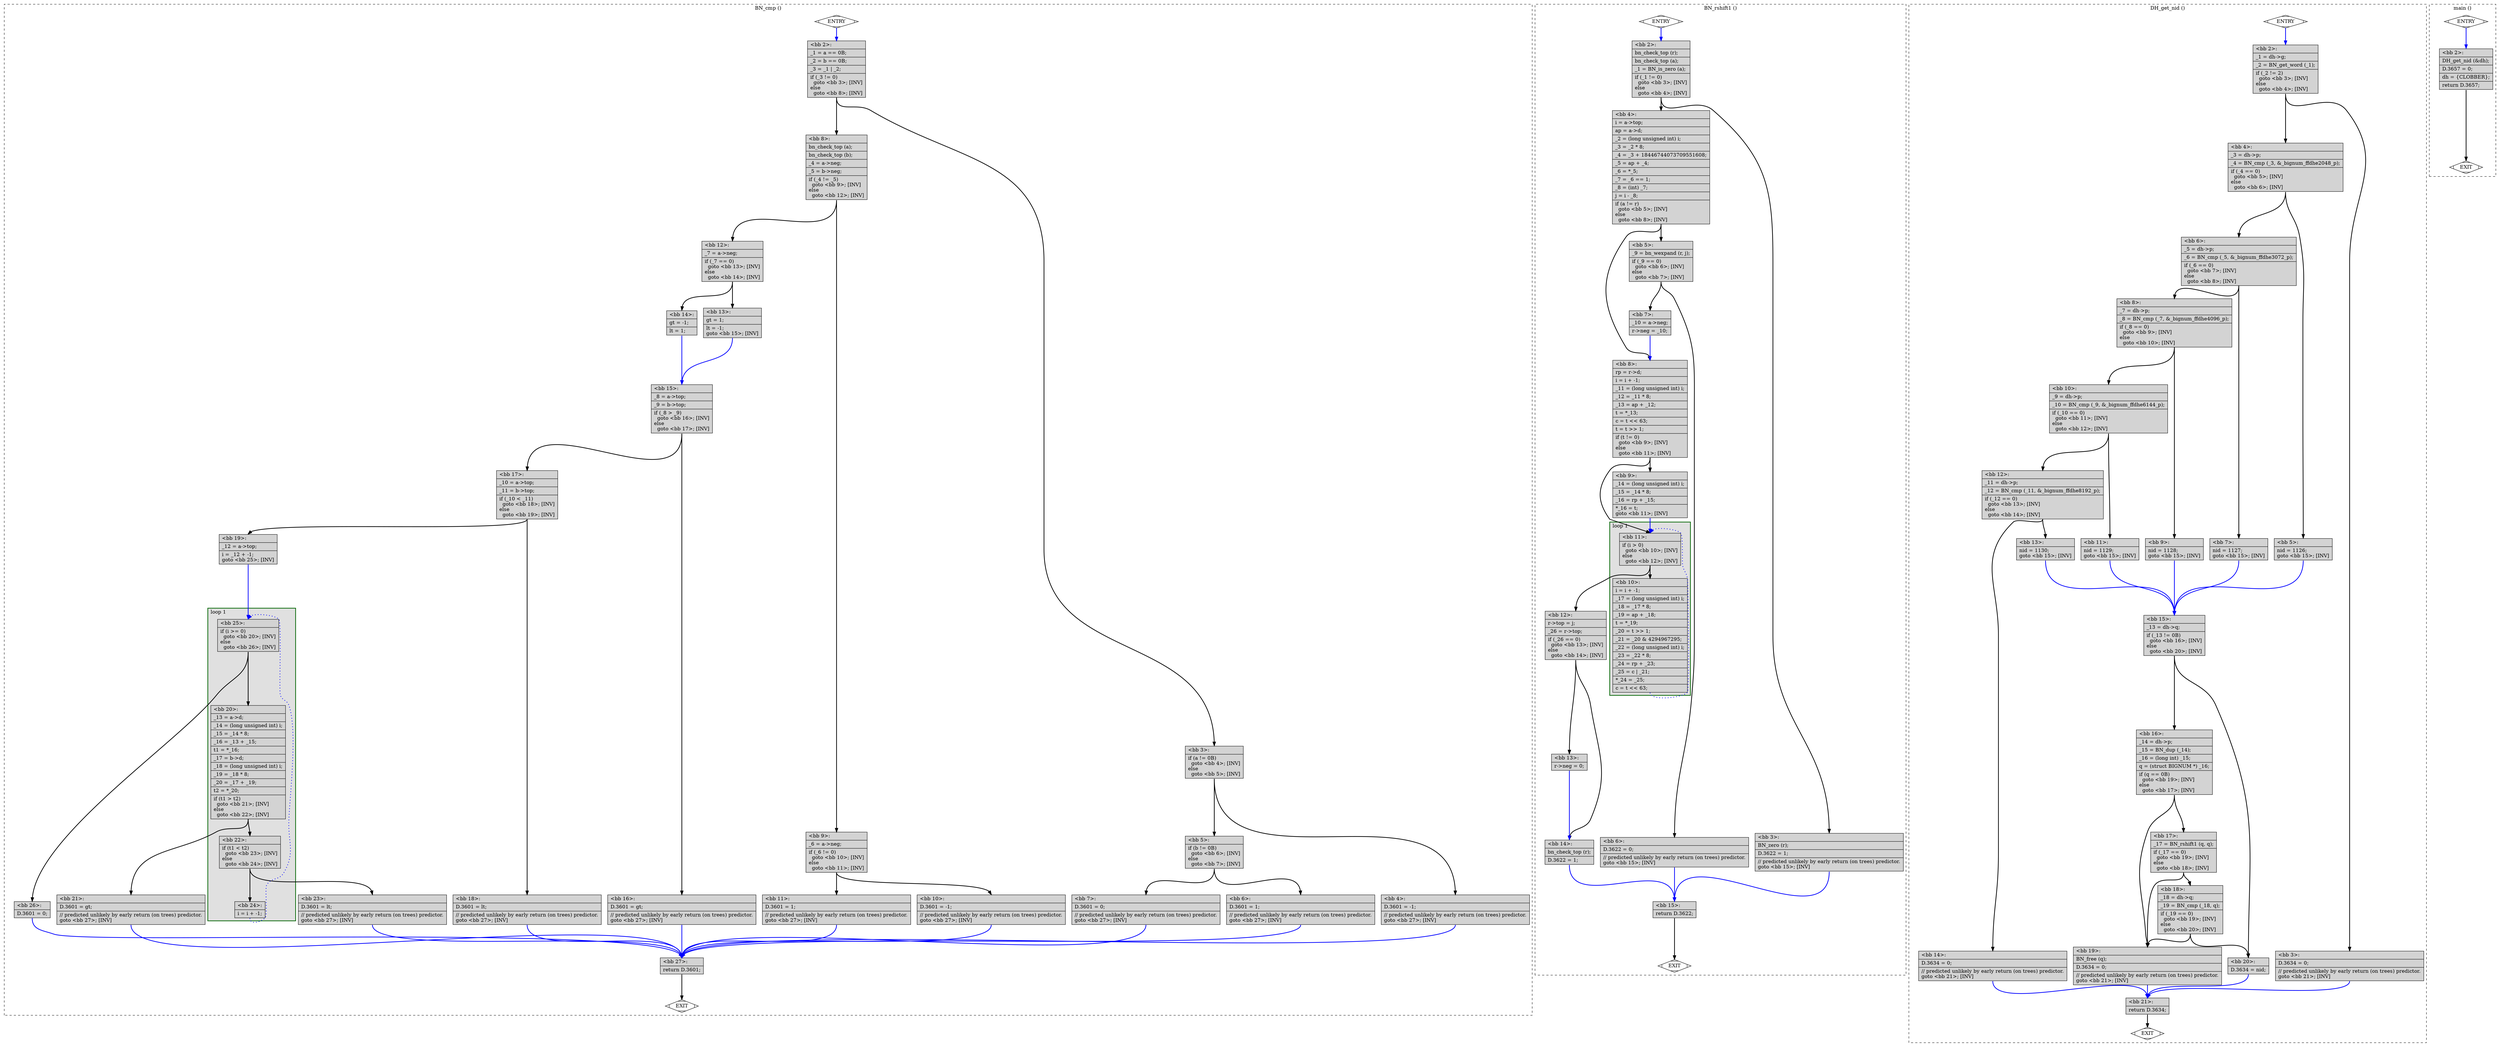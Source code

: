 digraph "test.o-openssl_leak_6.c.015t.cfg" {
overlap=false;
subgraph "cluster_BN_cmp" {
	style="dashed";
	color="black";
	label="BN_cmp ()";
	subgraph cluster_22_1 {
	style="filled";
	color="darkgreen";
	fillcolor="grey88";
	label="loop 1";
	labeljust=l;
	penwidth=2;
	fn_22_basic_block_25 [shape=record,style=filled,fillcolor=lightgrey,label="{\<bb\ 25\>:\l\
|if\ (i\ \>=\ 0)\l\
\ \ goto\ \<bb\ 20\>;\ [INV]\l\
else\l\
\ \ goto\ \<bb\ 26\>;\ [INV]\l\
}"];

	fn_22_basic_block_20 [shape=record,style=filled,fillcolor=lightgrey,label="{\<bb\ 20\>:\l\
|_13\ =\ a-\>d;\l\
|_14\ =\ (long\ unsigned\ int)\ i;\l\
|_15\ =\ _14\ *\ 8;\l\
|_16\ =\ _13\ +\ _15;\l\
|t1\ =\ *_16;\l\
|_17\ =\ b-\>d;\l\
|_18\ =\ (long\ unsigned\ int)\ i;\l\
|_19\ =\ _18\ *\ 8;\l\
|_20\ =\ _17\ +\ _19;\l\
|t2\ =\ *_20;\l\
|if\ (t1\ \>\ t2)\l\
\ \ goto\ \<bb\ 21\>;\ [INV]\l\
else\l\
\ \ goto\ \<bb\ 22\>;\ [INV]\l\
}"];

	fn_22_basic_block_22 [shape=record,style=filled,fillcolor=lightgrey,label="{\<bb\ 22\>:\l\
|if\ (t1\ \<\ t2)\l\
\ \ goto\ \<bb\ 23\>;\ [INV]\l\
else\l\
\ \ goto\ \<bb\ 24\>;\ [INV]\l\
}"];

	fn_22_basic_block_24 [shape=record,style=filled,fillcolor=lightgrey,label="{\<bb\ 24\>:\l\
|i\ =\ i\ +\ -1;\l\
}"];

	}
	fn_22_basic_block_0 [shape=Mdiamond,style=filled,fillcolor=white,label="ENTRY"];

	fn_22_basic_block_1 [shape=Mdiamond,style=filled,fillcolor=white,label="EXIT"];

	fn_22_basic_block_2 [shape=record,style=filled,fillcolor=lightgrey,label="{\<bb\ 2\>:\l\
|_1\ =\ a\ ==\ 0B;\l\
|_2\ =\ b\ ==\ 0B;\l\
|_3\ =\ _1\ \|\ _2;\l\
|if\ (_3\ !=\ 0)\l\
\ \ goto\ \<bb\ 3\>;\ [INV]\l\
else\l\
\ \ goto\ \<bb\ 8\>;\ [INV]\l\
}"];

	fn_22_basic_block_3 [shape=record,style=filled,fillcolor=lightgrey,label="{\<bb\ 3\>:\l\
|if\ (a\ !=\ 0B)\l\
\ \ goto\ \<bb\ 4\>;\ [INV]\l\
else\l\
\ \ goto\ \<bb\ 5\>;\ [INV]\l\
}"];

	fn_22_basic_block_4 [shape=record,style=filled,fillcolor=lightgrey,label="{\<bb\ 4\>:\l\
|D.3601\ =\ -1;\l\
|//\ predicted\ unlikely\ by\ early\ return\ (on\ trees)\ predictor.\l\
goto\ \<bb\ 27\>;\ [INV]\l\
}"];

	fn_22_basic_block_5 [shape=record,style=filled,fillcolor=lightgrey,label="{\<bb\ 5\>:\l\
|if\ (b\ !=\ 0B)\l\
\ \ goto\ \<bb\ 6\>;\ [INV]\l\
else\l\
\ \ goto\ \<bb\ 7\>;\ [INV]\l\
}"];

	fn_22_basic_block_6 [shape=record,style=filled,fillcolor=lightgrey,label="{\<bb\ 6\>:\l\
|D.3601\ =\ 1;\l\
|//\ predicted\ unlikely\ by\ early\ return\ (on\ trees)\ predictor.\l\
goto\ \<bb\ 27\>;\ [INV]\l\
}"];

	fn_22_basic_block_7 [shape=record,style=filled,fillcolor=lightgrey,label="{\<bb\ 7\>:\l\
|D.3601\ =\ 0;\l\
|//\ predicted\ unlikely\ by\ early\ return\ (on\ trees)\ predictor.\l\
goto\ \<bb\ 27\>;\ [INV]\l\
}"];

	fn_22_basic_block_8 [shape=record,style=filled,fillcolor=lightgrey,label="{\<bb\ 8\>:\l\
|bn_check_top\ (a);\l\
|bn_check_top\ (b);\l\
|_4\ =\ a-\>neg;\l\
|_5\ =\ b-\>neg;\l\
|if\ (_4\ !=\ _5)\l\
\ \ goto\ \<bb\ 9\>;\ [INV]\l\
else\l\
\ \ goto\ \<bb\ 12\>;\ [INV]\l\
}"];

	fn_22_basic_block_9 [shape=record,style=filled,fillcolor=lightgrey,label="{\<bb\ 9\>:\l\
|_6\ =\ a-\>neg;\l\
|if\ (_6\ !=\ 0)\l\
\ \ goto\ \<bb\ 10\>;\ [INV]\l\
else\l\
\ \ goto\ \<bb\ 11\>;\ [INV]\l\
}"];

	fn_22_basic_block_10 [shape=record,style=filled,fillcolor=lightgrey,label="{\<bb\ 10\>:\l\
|D.3601\ =\ -1;\l\
|//\ predicted\ unlikely\ by\ early\ return\ (on\ trees)\ predictor.\l\
goto\ \<bb\ 27\>;\ [INV]\l\
}"];

	fn_22_basic_block_11 [shape=record,style=filled,fillcolor=lightgrey,label="{\<bb\ 11\>:\l\
|D.3601\ =\ 1;\l\
|//\ predicted\ unlikely\ by\ early\ return\ (on\ trees)\ predictor.\l\
goto\ \<bb\ 27\>;\ [INV]\l\
}"];

	fn_22_basic_block_12 [shape=record,style=filled,fillcolor=lightgrey,label="{\<bb\ 12\>:\l\
|_7\ =\ a-\>neg;\l\
|if\ (_7\ ==\ 0)\l\
\ \ goto\ \<bb\ 13\>;\ [INV]\l\
else\l\
\ \ goto\ \<bb\ 14\>;\ [INV]\l\
}"];

	fn_22_basic_block_13 [shape=record,style=filled,fillcolor=lightgrey,label="{\<bb\ 13\>:\l\
|gt\ =\ 1;\l\
|lt\ =\ -1;\l\
goto\ \<bb\ 15\>;\ [INV]\l\
}"];

	fn_22_basic_block_14 [shape=record,style=filled,fillcolor=lightgrey,label="{\<bb\ 14\>:\l\
|gt\ =\ -1;\l\
|lt\ =\ 1;\l\
}"];

	fn_22_basic_block_15 [shape=record,style=filled,fillcolor=lightgrey,label="{\<bb\ 15\>:\l\
|_8\ =\ a-\>top;\l\
|_9\ =\ b-\>top;\l\
|if\ (_8\ \>\ _9)\l\
\ \ goto\ \<bb\ 16\>;\ [INV]\l\
else\l\
\ \ goto\ \<bb\ 17\>;\ [INV]\l\
}"];

	fn_22_basic_block_16 [shape=record,style=filled,fillcolor=lightgrey,label="{\<bb\ 16\>:\l\
|D.3601\ =\ gt;\l\
|//\ predicted\ unlikely\ by\ early\ return\ (on\ trees)\ predictor.\l\
goto\ \<bb\ 27\>;\ [INV]\l\
}"];

	fn_22_basic_block_17 [shape=record,style=filled,fillcolor=lightgrey,label="{\<bb\ 17\>:\l\
|_10\ =\ a-\>top;\l\
|_11\ =\ b-\>top;\l\
|if\ (_10\ \<\ _11)\l\
\ \ goto\ \<bb\ 18\>;\ [INV]\l\
else\l\
\ \ goto\ \<bb\ 19\>;\ [INV]\l\
}"];

	fn_22_basic_block_18 [shape=record,style=filled,fillcolor=lightgrey,label="{\<bb\ 18\>:\l\
|D.3601\ =\ lt;\l\
|//\ predicted\ unlikely\ by\ early\ return\ (on\ trees)\ predictor.\l\
goto\ \<bb\ 27\>;\ [INV]\l\
}"];

	fn_22_basic_block_19 [shape=record,style=filled,fillcolor=lightgrey,label="{\<bb\ 19\>:\l\
|_12\ =\ a-\>top;\l\
|i\ =\ _12\ +\ -1;\l\
goto\ \<bb\ 25\>;\ [INV]\l\
}"];

	fn_22_basic_block_21 [shape=record,style=filled,fillcolor=lightgrey,label="{\<bb\ 21\>:\l\
|D.3601\ =\ gt;\l\
|//\ predicted\ unlikely\ by\ early\ return\ (on\ trees)\ predictor.\l\
goto\ \<bb\ 27\>;\ [INV]\l\
}"];

	fn_22_basic_block_23 [shape=record,style=filled,fillcolor=lightgrey,label="{\<bb\ 23\>:\l\
|D.3601\ =\ lt;\l\
|//\ predicted\ unlikely\ by\ early\ return\ (on\ trees)\ predictor.\l\
goto\ \<bb\ 27\>;\ [INV]\l\
}"];

	fn_22_basic_block_26 [shape=record,style=filled,fillcolor=lightgrey,label="{\<bb\ 26\>:\l\
|D.3601\ =\ 0;\l\
}"];

	fn_22_basic_block_27 [shape=record,style=filled,fillcolor=lightgrey,label="{\<bb\ 27\>:\l\
|return\ D.3601;\l\
}"];

	fn_22_basic_block_0:s -> fn_22_basic_block_2:n [style="solid,bold",color=blue,weight=100,constraint=true];
	fn_22_basic_block_2:s -> fn_22_basic_block_3:n [style="solid,bold",color=black,weight=10,constraint=true];
	fn_22_basic_block_2:s -> fn_22_basic_block_8:n [style="solid,bold",color=black,weight=10,constraint=true];
	fn_22_basic_block_3:s -> fn_22_basic_block_4:n [style="solid,bold",color=black,weight=10,constraint=true];
	fn_22_basic_block_3:s -> fn_22_basic_block_5:n [style="solid,bold",color=black,weight=10,constraint=true];
	fn_22_basic_block_4:s -> fn_22_basic_block_27:n [style="solid,bold",color=blue,weight=100,constraint=true];
	fn_22_basic_block_5:s -> fn_22_basic_block_6:n [style="solid,bold",color=black,weight=10,constraint=true];
	fn_22_basic_block_5:s -> fn_22_basic_block_7:n [style="solid,bold",color=black,weight=10,constraint=true];
	fn_22_basic_block_6:s -> fn_22_basic_block_27:n [style="solid,bold",color=blue,weight=100,constraint=true];
	fn_22_basic_block_7:s -> fn_22_basic_block_27:n [style="solid,bold",color=blue,weight=100,constraint=true];
	fn_22_basic_block_8:s -> fn_22_basic_block_9:n [style="solid,bold",color=black,weight=10,constraint=true];
	fn_22_basic_block_8:s -> fn_22_basic_block_12:n [style="solid,bold",color=black,weight=10,constraint=true];
	fn_22_basic_block_9:s -> fn_22_basic_block_10:n [style="solid,bold",color=black,weight=10,constraint=true];
	fn_22_basic_block_9:s -> fn_22_basic_block_11:n [style="solid,bold",color=black,weight=10,constraint=true];
	fn_22_basic_block_10:s -> fn_22_basic_block_27:n [style="solid,bold",color=blue,weight=100,constraint=true];
	fn_22_basic_block_11:s -> fn_22_basic_block_27:n [style="solid,bold",color=blue,weight=100,constraint=true];
	fn_22_basic_block_12:s -> fn_22_basic_block_13:n [style="solid,bold",color=black,weight=10,constraint=true];
	fn_22_basic_block_12:s -> fn_22_basic_block_14:n [style="solid,bold",color=black,weight=10,constraint=true];
	fn_22_basic_block_13:s -> fn_22_basic_block_15:n [style="solid,bold",color=blue,weight=100,constraint=true];
	fn_22_basic_block_14:s -> fn_22_basic_block_15:n [style="solid,bold",color=blue,weight=100,constraint=true];
	fn_22_basic_block_15:s -> fn_22_basic_block_16:n [style="solid,bold",color=black,weight=10,constraint=true];
	fn_22_basic_block_15:s -> fn_22_basic_block_17:n [style="solid,bold",color=black,weight=10,constraint=true];
	fn_22_basic_block_16:s -> fn_22_basic_block_27:n [style="solid,bold",color=blue,weight=100,constraint=true];
	fn_22_basic_block_17:s -> fn_22_basic_block_18:n [style="solid,bold",color=black,weight=10,constraint=true];
	fn_22_basic_block_17:s -> fn_22_basic_block_19:n [style="solid,bold",color=black,weight=10,constraint=true];
	fn_22_basic_block_18:s -> fn_22_basic_block_27:n [style="solid,bold",color=blue,weight=100,constraint=true];
	fn_22_basic_block_19:s -> fn_22_basic_block_25:n [style="solid,bold",color=blue,weight=100,constraint=true];
	fn_22_basic_block_20:s -> fn_22_basic_block_21:n [style="solid,bold",color=black,weight=10,constraint=true];
	fn_22_basic_block_20:s -> fn_22_basic_block_22:n [style="solid,bold",color=black,weight=10,constraint=true];
	fn_22_basic_block_21:s -> fn_22_basic_block_27:n [style="solid,bold",color=blue,weight=100,constraint=true];
	fn_22_basic_block_22:s -> fn_22_basic_block_23:n [style="solid,bold",color=black,weight=10,constraint=true];
	fn_22_basic_block_22:s -> fn_22_basic_block_24:n [style="solid,bold",color=black,weight=10,constraint=true];
	fn_22_basic_block_23:s -> fn_22_basic_block_27:n [style="solid,bold",color=blue,weight=100,constraint=true];
	fn_22_basic_block_24:s -> fn_22_basic_block_25:n [style="dotted,bold",color=blue,weight=10,constraint=false];
	fn_22_basic_block_25:s -> fn_22_basic_block_20:n [style="solid,bold",color=black,weight=10,constraint=true];
	fn_22_basic_block_25:s -> fn_22_basic_block_26:n [style="solid,bold",color=black,weight=10,constraint=true];
	fn_22_basic_block_26:s -> fn_22_basic_block_27:n [style="solid,bold",color=blue,weight=100,constraint=true];
	fn_22_basic_block_27:s -> fn_22_basic_block_1:n [style="solid,bold",color=black,weight=10,constraint=true];
	fn_22_basic_block_0:s -> fn_22_basic_block_1:n [style="invis",constraint=true];
}
subgraph "cluster_BN_rshift1" {
	style="dashed";
	color="black";
	label="BN_rshift1 ()";
	subgraph cluster_23_1 {
	style="filled";
	color="darkgreen";
	fillcolor="grey88";
	label="loop 1";
	labeljust=l;
	penwidth=2;
	fn_23_basic_block_11 [shape=record,style=filled,fillcolor=lightgrey,label="{\<bb\ 11\>:\l\
|if\ (i\ \>\ 0)\l\
\ \ goto\ \<bb\ 10\>;\ [INV]\l\
else\l\
\ \ goto\ \<bb\ 12\>;\ [INV]\l\
}"];

	fn_23_basic_block_10 [shape=record,style=filled,fillcolor=lightgrey,label="{\<bb\ 10\>:\l\
|i\ =\ i\ +\ -1;\l\
|_17\ =\ (long\ unsigned\ int)\ i;\l\
|_18\ =\ _17\ *\ 8;\l\
|_19\ =\ ap\ +\ _18;\l\
|t\ =\ *_19;\l\
|_20\ =\ t\ \>\>\ 1;\l\
|_21\ =\ _20\ &\ 4294967295;\l\
|_22\ =\ (long\ unsigned\ int)\ i;\l\
|_23\ =\ _22\ *\ 8;\l\
|_24\ =\ rp\ +\ _23;\l\
|_25\ =\ c\ \|\ _21;\l\
|*_24\ =\ _25;\l\
|c\ =\ t\ \<\<\ 63;\l\
}"];

	}
	fn_23_basic_block_0 [shape=Mdiamond,style=filled,fillcolor=white,label="ENTRY"];

	fn_23_basic_block_1 [shape=Mdiamond,style=filled,fillcolor=white,label="EXIT"];

	fn_23_basic_block_2 [shape=record,style=filled,fillcolor=lightgrey,label="{\<bb\ 2\>:\l\
|bn_check_top\ (r);\l\
|bn_check_top\ (a);\l\
|_1\ =\ BN_is_zero\ (a);\l\
|if\ (_1\ !=\ 0)\l\
\ \ goto\ \<bb\ 3\>;\ [INV]\l\
else\l\
\ \ goto\ \<bb\ 4\>;\ [INV]\l\
}"];

	fn_23_basic_block_3 [shape=record,style=filled,fillcolor=lightgrey,label="{\<bb\ 3\>:\l\
|BN_zero\ (r);\l\
|D.3622\ =\ 1;\l\
|//\ predicted\ unlikely\ by\ early\ return\ (on\ trees)\ predictor.\l\
goto\ \<bb\ 15\>;\ [INV]\l\
}"];

	fn_23_basic_block_4 [shape=record,style=filled,fillcolor=lightgrey,label="{\<bb\ 4\>:\l\
|i\ =\ a-\>top;\l\
|ap\ =\ a-\>d;\l\
|_2\ =\ (long\ unsigned\ int)\ i;\l\
|_3\ =\ _2\ *\ 8;\l\
|_4\ =\ _3\ +\ 18446744073709551608;\l\
|_5\ =\ ap\ +\ _4;\l\
|_6\ =\ *_5;\l\
|_7\ =\ _6\ ==\ 1;\l\
|_8\ =\ (int)\ _7;\l\
|j\ =\ i\ -\ _8;\l\
|if\ (a\ !=\ r)\l\
\ \ goto\ \<bb\ 5\>;\ [INV]\l\
else\l\
\ \ goto\ \<bb\ 8\>;\ [INV]\l\
}"];

	fn_23_basic_block_5 [shape=record,style=filled,fillcolor=lightgrey,label="{\<bb\ 5\>:\l\
|_9\ =\ bn_wexpand\ (r,\ j);\l\
|if\ (_9\ ==\ 0)\l\
\ \ goto\ \<bb\ 6\>;\ [INV]\l\
else\l\
\ \ goto\ \<bb\ 7\>;\ [INV]\l\
}"];

	fn_23_basic_block_6 [shape=record,style=filled,fillcolor=lightgrey,label="{\<bb\ 6\>:\l\
|D.3622\ =\ 0;\l\
|//\ predicted\ unlikely\ by\ early\ return\ (on\ trees)\ predictor.\l\
goto\ \<bb\ 15\>;\ [INV]\l\
}"];

	fn_23_basic_block_7 [shape=record,style=filled,fillcolor=lightgrey,label="{\<bb\ 7\>:\l\
|_10\ =\ a-\>neg;\l\
|r-\>neg\ =\ _10;\l\
}"];

	fn_23_basic_block_8 [shape=record,style=filled,fillcolor=lightgrey,label="{\<bb\ 8\>:\l\
|rp\ =\ r-\>d;\l\
|i\ =\ i\ +\ -1;\l\
|_11\ =\ (long\ unsigned\ int)\ i;\l\
|_12\ =\ _11\ *\ 8;\l\
|_13\ =\ ap\ +\ _12;\l\
|t\ =\ *_13;\l\
|c\ =\ t\ \<\<\ 63;\l\
|t\ =\ t\ \>\>\ 1;\l\
|if\ (t\ !=\ 0)\l\
\ \ goto\ \<bb\ 9\>;\ [INV]\l\
else\l\
\ \ goto\ \<bb\ 11\>;\ [INV]\l\
}"];

	fn_23_basic_block_9 [shape=record,style=filled,fillcolor=lightgrey,label="{\<bb\ 9\>:\l\
|_14\ =\ (long\ unsigned\ int)\ i;\l\
|_15\ =\ _14\ *\ 8;\l\
|_16\ =\ rp\ +\ _15;\l\
|*_16\ =\ t;\l\
goto\ \<bb\ 11\>;\ [INV]\l\
}"];

	fn_23_basic_block_12 [shape=record,style=filled,fillcolor=lightgrey,label="{\<bb\ 12\>:\l\
|r-\>top\ =\ j;\l\
|_26\ =\ r-\>top;\l\
|if\ (_26\ ==\ 0)\l\
\ \ goto\ \<bb\ 13\>;\ [INV]\l\
else\l\
\ \ goto\ \<bb\ 14\>;\ [INV]\l\
}"];

	fn_23_basic_block_13 [shape=record,style=filled,fillcolor=lightgrey,label="{\<bb\ 13\>:\l\
|r-\>neg\ =\ 0;\l\
}"];

	fn_23_basic_block_14 [shape=record,style=filled,fillcolor=lightgrey,label="{\<bb\ 14\>:\l\
|bn_check_top\ (r);\l\
|D.3622\ =\ 1;\l\
}"];

	fn_23_basic_block_15 [shape=record,style=filled,fillcolor=lightgrey,label="{\<bb\ 15\>:\l\
|return\ D.3622;\l\
}"];

	fn_23_basic_block_0:s -> fn_23_basic_block_2:n [style="solid,bold",color=blue,weight=100,constraint=true];
	fn_23_basic_block_2:s -> fn_23_basic_block_3:n [style="solid,bold",color=black,weight=10,constraint=true];
	fn_23_basic_block_2:s -> fn_23_basic_block_4:n [style="solid,bold",color=black,weight=10,constraint=true];
	fn_23_basic_block_3:s -> fn_23_basic_block_15:n [style="solid,bold",color=blue,weight=100,constraint=true];
	fn_23_basic_block_4:s -> fn_23_basic_block_5:n [style="solid,bold",color=black,weight=10,constraint=true];
	fn_23_basic_block_4:s -> fn_23_basic_block_8:n [style="solid,bold",color=black,weight=10,constraint=true];
	fn_23_basic_block_5:s -> fn_23_basic_block_6:n [style="solid,bold",color=black,weight=10,constraint=true];
	fn_23_basic_block_5:s -> fn_23_basic_block_7:n [style="solid,bold",color=black,weight=10,constraint=true];
	fn_23_basic_block_6:s -> fn_23_basic_block_15:n [style="solid,bold",color=blue,weight=100,constraint=true];
	fn_23_basic_block_7:s -> fn_23_basic_block_8:n [style="solid,bold",color=blue,weight=100,constraint=true];
	fn_23_basic_block_8:s -> fn_23_basic_block_9:n [style="solid,bold",color=black,weight=10,constraint=true];
	fn_23_basic_block_8:s -> fn_23_basic_block_11:n [style="solid,bold",color=black,weight=10,constraint=true];
	fn_23_basic_block_9:s -> fn_23_basic_block_11:n [style="solid,bold",color=blue,weight=100,constraint=true];
	fn_23_basic_block_10:s -> fn_23_basic_block_11:n [style="dotted,bold",color=blue,weight=10,constraint=false];
	fn_23_basic_block_11:s -> fn_23_basic_block_10:n [style="solid,bold",color=black,weight=10,constraint=true];
	fn_23_basic_block_11:s -> fn_23_basic_block_12:n [style="solid,bold",color=black,weight=10,constraint=true];
	fn_23_basic_block_12:s -> fn_23_basic_block_13:n [style="solid,bold",color=black,weight=10,constraint=true];
	fn_23_basic_block_12:s -> fn_23_basic_block_14:n [style="solid,bold",color=black,weight=10,constraint=true];
	fn_23_basic_block_13:s -> fn_23_basic_block_14:n [style="solid,bold",color=blue,weight=100,constraint=true];
	fn_23_basic_block_14:s -> fn_23_basic_block_15:n [style="solid,bold",color=blue,weight=100,constraint=true];
	fn_23_basic_block_15:s -> fn_23_basic_block_1:n [style="solid,bold",color=black,weight=10,constraint=true];
	fn_23_basic_block_0:s -> fn_23_basic_block_1:n [style="invis",constraint=true];
}
subgraph "cluster_DH_get_nid" {
	style="dashed";
	color="black";
	label="DH_get_nid ()";
	fn_24_basic_block_0 [shape=Mdiamond,style=filled,fillcolor=white,label="ENTRY"];

	fn_24_basic_block_1 [shape=Mdiamond,style=filled,fillcolor=white,label="EXIT"];

	fn_24_basic_block_2 [shape=record,style=filled,fillcolor=lightgrey,label="{\<bb\ 2\>:\l\
|_1\ =\ dh-\>g;\l\
|_2\ =\ BN_get_word\ (_1);\l\
|if\ (_2\ !=\ 2)\l\
\ \ goto\ \<bb\ 3\>;\ [INV]\l\
else\l\
\ \ goto\ \<bb\ 4\>;\ [INV]\l\
}"];

	fn_24_basic_block_3 [shape=record,style=filled,fillcolor=lightgrey,label="{\<bb\ 3\>:\l\
|D.3634\ =\ 0;\l\
|//\ predicted\ unlikely\ by\ early\ return\ (on\ trees)\ predictor.\l\
goto\ \<bb\ 21\>;\ [INV]\l\
}"];

	fn_24_basic_block_4 [shape=record,style=filled,fillcolor=lightgrey,label="{\<bb\ 4\>:\l\
|_3\ =\ dh-\>p;\l\
|_4\ =\ BN_cmp\ (_3,\ &_bignum_ffdhe2048_p);\l\
|if\ (_4\ ==\ 0)\l\
\ \ goto\ \<bb\ 5\>;\ [INV]\l\
else\l\
\ \ goto\ \<bb\ 6\>;\ [INV]\l\
}"];

	fn_24_basic_block_5 [shape=record,style=filled,fillcolor=lightgrey,label="{\<bb\ 5\>:\l\
|nid\ =\ 1126;\l\
goto\ \<bb\ 15\>;\ [INV]\l\
}"];

	fn_24_basic_block_6 [shape=record,style=filled,fillcolor=lightgrey,label="{\<bb\ 6\>:\l\
|_5\ =\ dh-\>p;\l\
|_6\ =\ BN_cmp\ (_5,\ &_bignum_ffdhe3072_p);\l\
|if\ (_6\ ==\ 0)\l\
\ \ goto\ \<bb\ 7\>;\ [INV]\l\
else\l\
\ \ goto\ \<bb\ 8\>;\ [INV]\l\
}"];

	fn_24_basic_block_7 [shape=record,style=filled,fillcolor=lightgrey,label="{\<bb\ 7\>:\l\
|nid\ =\ 1127;\l\
goto\ \<bb\ 15\>;\ [INV]\l\
}"];

	fn_24_basic_block_8 [shape=record,style=filled,fillcolor=lightgrey,label="{\<bb\ 8\>:\l\
|_7\ =\ dh-\>p;\l\
|_8\ =\ BN_cmp\ (_7,\ &_bignum_ffdhe4096_p);\l\
|if\ (_8\ ==\ 0)\l\
\ \ goto\ \<bb\ 9\>;\ [INV]\l\
else\l\
\ \ goto\ \<bb\ 10\>;\ [INV]\l\
}"];

	fn_24_basic_block_9 [shape=record,style=filled,fillcolor=lightgrey,label="{\<bb\ 9\>:\l\
|nid\ =\ 1128;\l\
goto\ \<bb\ 15\>;\ [INV]\l\
}"];

	fn_24_basic_block_10 [shape=record,style=filled,fillcolor=lightgrey,label="{\<bb\ 10\>:\l\
|_9\ =\ dh-\>p;\l\
|_10\ =\ BN_cmp\ (_9,\ &_bignum_ffdhe6144_p);\l\
|if\ (_10\ ==\ 0)\l\
\ \ goto\ \<bb\ 11\>;\ [INV]\l\
else\l\
\ \ goto\ \<bb\ 12\>;\ [INV]\l\
}"];

	fn_24_basic_block_11 [shape=record,style=filled,fillcolor=lightgrey,label="{\<bb\ 11\>:\l\
|nid\ =\ 1129;\l\
goto\ \<bb\ 15\>;\ [INV]\l\
}"];

	fn_24_basic_block_12 [shape=record,style=filled,fillcolor=lightgrey,label="{\<bb\ 12\>:\l\
|_11\ =\ dh-\>p;\l\
|_12\ =\ BN_cmp\ (_11,\ &_bignum_ffdhe8192_p);\l\
|if\ (_12\ ==\ 0)\l\
\ \ goto\ \<bb\ 13\>;\ [INV]\l\
else\l\
\ \ goto\ \<bb\ 14\>;\ [INV]\l\
}"];

	fn_24_basic_block_13 [shape=record,style=filled,fillcolor=lightgrey,label="{\<bb\ 13\>:\l\
|nid\ =\ 1130;\l\
goto\ \<bb\ 15\>;\ [INV]\l\
}"];

	fn_24_basic_block_14 [shape=record,style=filled,fillcolor=lightgrey,label="{\<bb\ 14\>:\l\
|D.3634\ =\ 0;\l\
|//\ predicted\ unlikely\ by\ early\ return\ (on\ trees)\ predictor.\l\
goto\ \<bb\ 21\>;\ [INV]\l\
}"];

	fn_24_basic_block_15 [shape=record,style=filled,fillcolor=lightgrey,label="{\<bb\ 15\>:\l\
|_13\ =\ dh-\>q;\l\
|if\ (_13\ !=\ 0B)\l\
\ \ goto\ \<bb\ 16\>;\ [INV]\l\
else\l\
\ \ goto\ \<bb\ 20\>;\ [INV]\l\
}"];

	fn_24_basic_block_16 [shape=record,style=filled,fillcolor=lightgrey,label="{\<bb\ 16\>:\l\
|_14\ =\ dh-\>p;\l\
|_15\ =\ BN_dup\ (_14);\l\
|_16\ =\ (long\ int)\ _15;\l\
|q\ =\ (struct\ BIGNUM\ *)\ _16;\l\
|if\ (q\ ==\ 0B)\l\
\ \ goto\ \<bb\ 19\>;\ [INV]\l\
else\l\
\ \ goto\ \<bb\ 17\>;\ [INV]\l\
}"];

	fn_24_basic_block_17 [shape=record,style=filled,fillcolor=lightgrey,label="{\<bb\ 17\>:\l\
|_17\ =\ BN_rshift1\ (q,\ q);\l\
|if\ (_17\ ==\ 0)\l\
\ \ goto\ \<bb\ 19\>;\ [INV]\l\
else\l\
\ \ goto\ \<bb\ 18\>;\ [INV]\l\
}"];

	fn_24_basic_block_18 [shape=record,style=filled,fillcolor=lightgrey,label="{\<bb\ 18\>:\l\
|_18\ =\ dh-\>q;\l\
|_19\ =\ BN_cmp\ (_18,\ q);\l\
|if\ (_19\ ==\ 0)\l\
\ \ goto\ \<bb\ 19\>;\ [INV]\l\
else\l\
\ \ goto\ \<bb\ 20\>;\ [INV]\l\
}"];

	fn_24_basic_block_19 [shape=record,style=filled,fillcolor=lightgrey,label="{\<bb\ 19\>:\l\
|BN_free\ (q);\l\
|D.3634\ =\ 0;\l\
|//\ predicted\ unlikely\ by\ early\ return\ (on\ trees)\ predictor.\l\
goto\ \<bb\ 21\>;\ [INV]\l\
}"];

	fn_24_basic_block_20 [shape=record,style=filled,fillcolor=lightgrey,label="{\<bb\ 20\>:\l\
|D.3634\ =\ nid;\l\
}"];

	fn_24_basic_block_21 [shape=record,style=filled,fillcolor=lightgrey,label="{\<bb\ 21\>:\l\
|return\ D.3634;\l\
}"];

	fn_24_basic_block_0:s -> fn_24_basic_block_2:n [style="solid,bold",color=blue,weight=100,constraint=true];
	fn_24_basic_block_2:s -> fn_24_basic_block_3:n [style="solid,bold",color=black,weight=10,constraint=true];
	fn_24_basic_block_2:s -> fn_24_basic_block_4:n [style="solid,bold",color=black,weight=10,constraint=true];
	fn_24_basic_block_3:s -> fn_24_basic_block_21:n [style="solid,bold",color=blue,weight=100,constraint=true];
	fn_24_basic_block_4:s -> fn_24_basic_block_5:n [style="solid,bold",color=black,weight=10,constraint=true];
	fn_24_basic_block_4:s -> fn_24_basic_block_6:n [style="solid,bold",color=black,weight=10,constraint=true];
	fn_24_basic_block_5:s -> fn_24_basic_block_15:n [style="solid,bold",color=blue,weight=100,constraint=true];
	fn_24_basic_block_6:s -> fn_24_basic_block_7:n [style="solid,bold",color=black,weight=10,constraint=true];
	fn_24_basic_block_6:s -> fn_24_basic_block_8:n [style="solid,bold",color=black,weight=10,constraint=true];
	fn_24_basic_block_7:s -> fn_24_basic_block_15:n [style="solid,bold",color=blue,weight=100,constraint=true];
	fn_24_basic_block_8:s -> fn_24_basic_block_9:n [style="solid,bold",color=black,weight=10,constraint=true];
	fn_24_basic_block_8:s -> fn_24_basic_block_10:n [style="solid,bold",color=black,weight=10,constraint=true];
	fn_24_basic_block_9:s -> fn_24_basic_block_15:n [style="solid,bold",color=blue,weight=100,constraint=true];
	fn_24_basic_block_10:s -> fn_24_basic_block_11:n [style="solid,bold",color=black,weight=10,constraint=true];
	fn_24_basic_block_10:s -> fn_24_basic_block_12:n [style="solid,bold",color=black,weight=10,constraint=true];
	fn_24_basic_block_11:s -> fn_24_basic_block_15:n [style="solid,bold",color=blue,weight=100,constraint=true];
	fn_24_basic_block_12:s -> fn_24_basic_block_13:n [style="solid,bold",color=black,weight=10,constraint=true];
	fn_24_basic_block_12:s -> fn_24_basic_block_14:n [style="solid,bold",color=black,weight=10,constraint=true];
	fn_24_basic_block_13:s -> fn_24_basic_block_15:n [style="solid,bold",color=blue,weight=100,constraint=true];
	fn_24_basic_block_14:s -> fn_24_basic_block_21:n [style="solid,bold",color=blue,weight=100,constraint=true];
	fn_24_basic_block_15:s -> fn_24_basic_block_16:n [style="solid,bold",color=black,weight=10,constraint=true];
	fn_24_basic_block_15:s -> fn_24_basic_block_20:n [style="solid,bold",color=black,weight=10,constraint=true];
	fn_24_basic_block_16:s -> fn_24_basic_block_19:n [style="solid,bold",color=black,weight=10,constraint=true];
	fn_24_basic_block_16:s -> fn_24_basic_block_17:n [style="solid,bold",color=black,weight=10,constraint=true];
	fn_24_basic_block_17:s -> fn_24_basic_block_19:n [style="solid,bold",color=black,weight=10,constraint=true];
	fn_24_basic_block_17:s -> fn_24_basic_block_18:n [style="solid,bold",color=black,weight=10,constraint=true];
	fn_24_basic_block_18:s -> fn_24_basic_block_19:n [style="solid,bold",color=black,weight=10,constraint=true];
	fn_24_basic_block_18:s -> fn_24_basic_block_20:n [style="solid,bold",color=black,weight=10,constraint=true];
	fn_24_basic_block_19:s -> fn_24_basic_block_21:n [style="solid,bold",color=blue,weight=100,constraint=true];
	fn_24_basic_block_20:s -> fn_24_basic_block_21:n [style="solid,bold",color=blue,weight=100,constraint=true];
	fn_24_basic_block_21:s -> fn_24_basic_block_1:n [style="solid,bold",color=black,weight=10,constraint=true];
	fn_24_basic_block_0:s -> fn_24_basic_block_1:n [style="invis",constraint=true];
}
subgraph "cluster_main" {
	style="dashed";
	color="black";
	label="main ()";
	fn_25_basic_block_0 [shape=Mdiamond,style=filled,fillcolor=white,label="ENTRY"];

	fn_25_basic_block_1 [shape=Mdiamond,style=filled,fillcolor=white,label="EXIT"];

	fn_25_basic_block_2 [shape=record,style=filled,fillcolor=lightgrey,label="{\<bb\ 2\>:\l\
|DH_get_nid\ (&dh);\l\
|D.3657\ =\ 0;\l\
|dh\ =\ \{CLOBBER\};\l\
|return\ D.3657;\l\
}"];

	fn_25_basic_block_0:s -> fn_25_basic_block_2:n [style="solid,bold",color=blue,weight=100,constraint=true];
	fn_25_basic_block_2:s -> fn_25_basic_block_1:n [style="solid,bold",color=black,weight=10,constraint=true];
	fn_25_basic_block_0:s -> fn_25_basic_block_1:n [style="invis",constraint=true];
}
}

